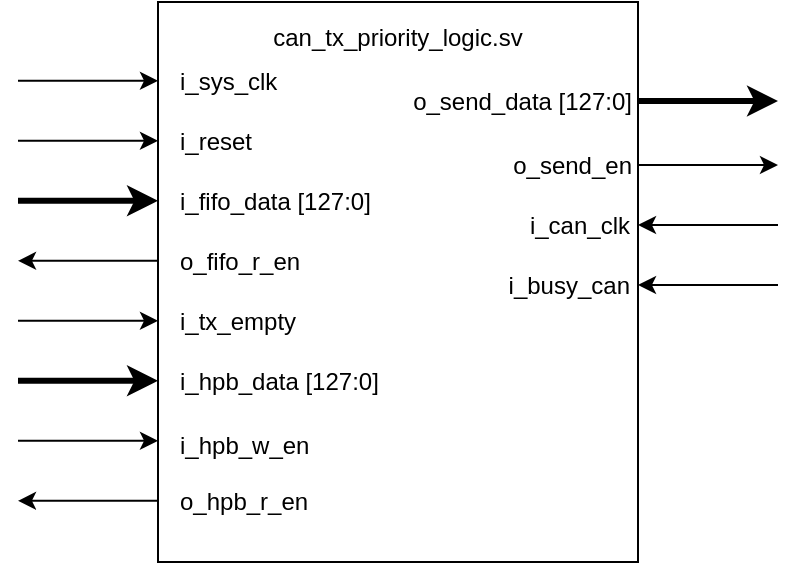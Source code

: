 <mxfile version="13.0.1" type="device"><diagram id="96O9l3_q3Ici2AWSEhxs" name="Page-1"><mxGraphModel dx="2310" dy="762" grid="1" gridSize="10" guides="1" tooltips="1" connect="1" arrows="1" fold="1" page="1" pageScale="1" pageWidth="850" pageHeight="1100" math="0" shadow="0"><root><mxCell id="0"/><mxCell id="1" parent="0"/><mxCell id="rerBF0kG7VgdNWpGoNYF-8" value="" style="endArrow=none;html=1;rounded=0;edgeStyle=orthogonalEdgeStyle;strokeWidth=1;startArrow=classic;startFill=1;endFill=0;" parent="1" edge="1"><mxGeometry width="50" height="50" relative="1" as="geometry"><mxPoint x="-20" y="399.41" as="sourcePoint"/><mxPoint x="50" y="399.41" as="targetPoint"/></mxGeometry></mxCell><mxCell id="7QyArZI5ctt4i6b7SlNt-26" value="" style="endArrow=classic;html=1;rounded=0;edgeStyle=orthogonalEdgeStyle;strokeWidth=1;" parent="1" edge="1"><mxGeometry width="50" height="50" relative="1" as="geometry"><mxPoint x="-20" y="309.41" as="sourcePoint"/><mxPoint x="50" y="309.41" as="targetPoint"/></mxGeometry></mxCell><mxCell id="7QyArZI5ctt4i6b7SlNt-27" value="" style="endArrow=classic;html=1;rounded=0;edgeStyle=orthogonalEdgeStyle;strokeWidth=1;" parent="1" edge="1"><mxGeometry width="50" height="50" relative="1" as="geometry"><mxPoint x="-20" y="339.41" as="sourcePoint"/><mxPoint x="50" y="339.41" as="targetPoint"/></mxGeometry></mxCell><mxCell id="7QyArZI5ctt4i6b7SlNt-28" value="" style="endArrow=classic;html=1;rounded=0;edgeStyle=orthogonalEdgeStyle;strokeWidth=3;" parent="1" edge="1"><mxGeometry width="50" height="50" relative="1" as="geometry"><mxPoint x="-20" y="369.41" as="sourcePoint"/><mxPoint x="50" y="369.41" as="targetPoint"/></mxGeometry></mxCell><mxCell id="7QyArZI5ctt4i6b7SlNt-29" value="" style="endArrow=classic;html=1;rounded=0;edgeStyle=orthogonalEdgeStyle;strokeWidth=1;" parent="1" edge="1"><mxGeometry width="50" height="50" relative="1" as="geometry"><mxPoint x="-20" y="429.41" as="sourcePoint"/><mxPoint x="50" y="429.41" as="targetPoint"/></mxGeometry></mxCell><mxCell id="7QyArZI5ctt4i6b7SlNt-30" value="" style="endArrow=classic;html=1;rounded=0;edgeStyle=orthogonalEdgeStyle;strokeWidth=3;" parent="1" edge="1"><mxGeometry width="50" height="50" relative="1" as="geometry"><mxPoint x="-20" y="459.41" as="sourcePoint"/><mxPoint x="50" y="459.41" as="targetPoint"/></mxGeometry></mxCell><mxCell id="7QyArZI5ctt4i6b7SlNt-31" value="" style="endArrow=classic;html=1;rounded=0;edgeStyle=orthogonalEdgeStyle;strokeWidth=1;" parent="1" edge="1"><mxGeometry width="50" height="50" relative="1" as="geometry"><mxPoint x="-20" y="489.41" as="sourcePoint"/><mxPoint x="50" y="489.41" as="targetPoint"/></mxGeometry></mxCell><mxCell id="7QyArZI5ctt4i6b7SlNt-32" value="" style="endArrow=classic;html=1;rounded=0;edgeStyle=orthogonalEdgeStyle;strokeWidth=3;" parent="1" edge="1"><mxGeometry width="50" height="50" relative="1" as="geometry"><mxPoint x="290" y="319.5" as="sourcePoint"/><mxPoint x="360" y="319.5" as="targetPoint"/></mxGeometry></mxCell><mxCell id="7QyArZI5ctt4i6b7SlNt-33" value="" style="endArrow=classic;html=1;rounded=0;edgeStyle=orthogonalEdgeStyle;strokeWidth=1;" parent="1" edge="1"><mxGeometry width="50" height="50" relative="1" as="geometry"><mxPoint x="290" y="351.5" as="sourcePoint"/><mxPoint x="360" y="351.5" as="targetPoint"/></mxGeometry></mxCell><mxCell id="7QyArZI5ctt4i6b7SlNt-35" value="" style="endArrow=none;html=1;rounded=0;edgeStyle=orthogonalEdgeStyle;strokeWidth=1;startArrow=classic;startFill=1;endFill=0;" parent="1" edge="1"><mxGeometry width="50" height="50" relative="1" as="geometry"><mxPoint x="290.0" y="381.5" as="sourcePoint"/><mxPoint x="360" y="381.5" as="targetPoint"/></mxGeometry></mxCell><mxCell id="7QyArZI5ctt4i6b7SlNt-36" value="" style="endArrow=none;html=1;rounded=0;edgeStyle=orthogonalEdgeStyle;strokeWidth=1;startArrow=classic;startFill=1;endFill=0;" parent="1" edge="1"><mxGeometry width="50" height="50" relative="1" as="geometry"><mxPoint x="290.0" y="411.5" as="sourcePoint"/><mxPoint x="360" y="411.5" as="targetPoint"/></mxGeometry></mxCell><mxCell id="7QyArZI5ctt4i6b7SlNt-37" value="" style="endArrow=none;html=1;rounded=0;edgeStyle=orthogonalEdgeStyle;strokeWidth=1;startArrow=classic;startFill=1;endFill=0;" parent="1" edge="1"><mxGeometry width="50" height="50" relative="1" as="geometry"><mxPoint x="-20.0" y="519.41" as="sourcePoint"/><mxPoint x="50" y="519.41" as="targetPoint"/></mxGeometry></mxCell><mxCell id="V73_MoAgy5s2BEbazZe5-1" value="&lt;div&gt;can_tx_priority_logic.sv&lt;/div&gt;&lt;div&gt;&lt;br&gt;&lt;/div&gt;&lt;div&gt;&lt;br&gt;&lt;/div&gt;&lt;div&gt;&lt;br&gt;&lt;/div&gt;&lt;div&gt;&lt;br&gt;&lt;/div&gt;&lt;div&gt;&lt;br&gt;&lt;/div&gt;&lt;div&gt;&lt;br&gt;&lt;/div&gt;&lt;div&gt;&lt;br&gt;&lt;/div&gt;&lt;div&gt;&lt;br&gt;&lt;/div&gt;&lt;div&gt;&lt;br&gt;&lt;/div&gt;&lt;div&gt;&lt;br&gt;&lt;/div&gt;&lt;div&gt;&lt;br&gt;&lt;/div&gt;&lt;div&gt;&lt;br&gt;&lt;/div&gt;&lt;div&gt;&lt;br&gt;&lt;/div&gt;&lt;div&gt;&lt;br&gt;&lt;/div&gt;&lt;div&gt;&lt;br&gt;&lt;/div&gt;&lt;div&gt;&lt;br&gt;&lt;/div&gt;&lt;div&gt;&lt;br&gt;&lt;/div&gt;" style="rounded=0;whiteSpace=wrap;html=1;align=center;" vertex="1" parent="1"><mxGeometry x="50" y="270" width="240" height="280" as="geometry"/></mxCell><mxCell id="V73_MoAgy5s2BEbazZe5-2" value="i_sys_clk" style="text;html=1;align=left;verticalAlign=middle;resizable=0;points=[];autosize=1;" vertex="1" parent="1"><mxGeometry x="59.0" y="300" width="60" height="20" as="geometry"/></mxCell><mxCell id="V73_MoAgy5s2BEbazZe5-3" value="i_reset" style="text;html=1;align=left;verticalAlign=middle;resizable=0;points=[];autosize=1;" vertex="1" parent="1"><mxGeometry x="59.0" y="330" width="50" height="20" as="geometry"/></mxCell><mxCell id="V73_MoAgy5s2BEbazZe5-4" value="i_hpb_data [127:0]" style="text;html=1;align=left;verticalAlign=middle;resizable=0;points=[];autosize=1;" vertex="1" parent="1"><mxGeometry x="59.0" y="450" width="110" height="20" as="geometry"/></mxCell><mxCell id="V73_MoAgy5s2BEbazZe5-5" value="i_tx_empty" style="text;html=1;align=left;verticalAlign=middle;resizable=0;points=[];autosize=1;" vertex="1" parent="1"><mxGeometry x="59.0" y="420" width="70" height="20" as="geometry"/></mxCell><mxCell id="V73_MoAgy5s2BEbazZe5-6" value="i_fifo_data [127:0]" style="text;html=1;align=left;verticalAlign=middle;resizable=0;points=[];autosize=1;" vertex="1" parent="1"><mxGeometry x="59.0" y="360" width="110" height="20" as="geometry"/></mxCell><mxCell id="V73_MoAgy5s2BEbazZe5-7" value="i_can_clk" style="text;html=1;align=right;verticalAlign=middle;resizable=0;points=[];autosize=1;" vertex="1" parent="1"><mxGeometry x="216.5" y="372" width="70" height="20" as="geometry"/></mxCell><mxCell id="V73_MoAgy5s2BEbazZe5-8" value="i_busy_can" style="text;html=1;align=right;verticalAlign=middle;resizable=0;points=[];autosize=1;" vertex="1" parent="1"><mxGeometry x="206.5" y="402" width="80" height="20" as="geometry"/></mxCell><mxCell id="V73_MoAgy5s2BEbazZe5-9" value="o_send_data [127:0]" style="text;html=1;align=right;verticalAlign=middle;resizable=0;points=[];autosize=1;" vertex="1" parent="1"><mxGeometry x="167.5" y="310" width="120" height="20" as="geometry"/></mxCell><mxCell id="V73_MoAgy5s2BEbazZe5-10" value="o_send_en" style="text;html=1;align=right;verticalAlign=middle;resizable=0;points=[];autosize=1;" vertex="1" parent="1"><mxGeometry x="217.5" y="342" width="70" height="20" as="geometry"/></mxCell><mxCell id="V73_MoAgy5s2BEbazZe5-11" value="o_hpb_r_en" style="text;html=1;align=left;verticalAlign=middle;resizable=0;points=[];autosize=1;" vertex="1" parent="1"><mxGeometry x="59.0" y="510" width="80" height="20" as="geometry"/></mxCell><mxCell id="V73_MoAgy5s2BEbazZe5-12" value="o_fifo_r_en" style="text;html=1;align=left;verticalAlign=middle;resizable=0;points=[];autosize=1;" vertex="1" parent="1"><mxGeometry x="59.0" y="390" width="80" height="20" as="geometry"/></mxCell><mxCell id="V73_MoAgy5s2BEbazZe5-13" value="i_hpb_w_en" style="text;html=1;align=left;verticalAlign=middle;resizable=0;points=[];autosize=1;" vertex="1" parent="1"><mxGeometry x="59.0" y="482" width="80" height="20" as="geometry"/></mxCell></root></mxGraphModel></diagram></mxfile>